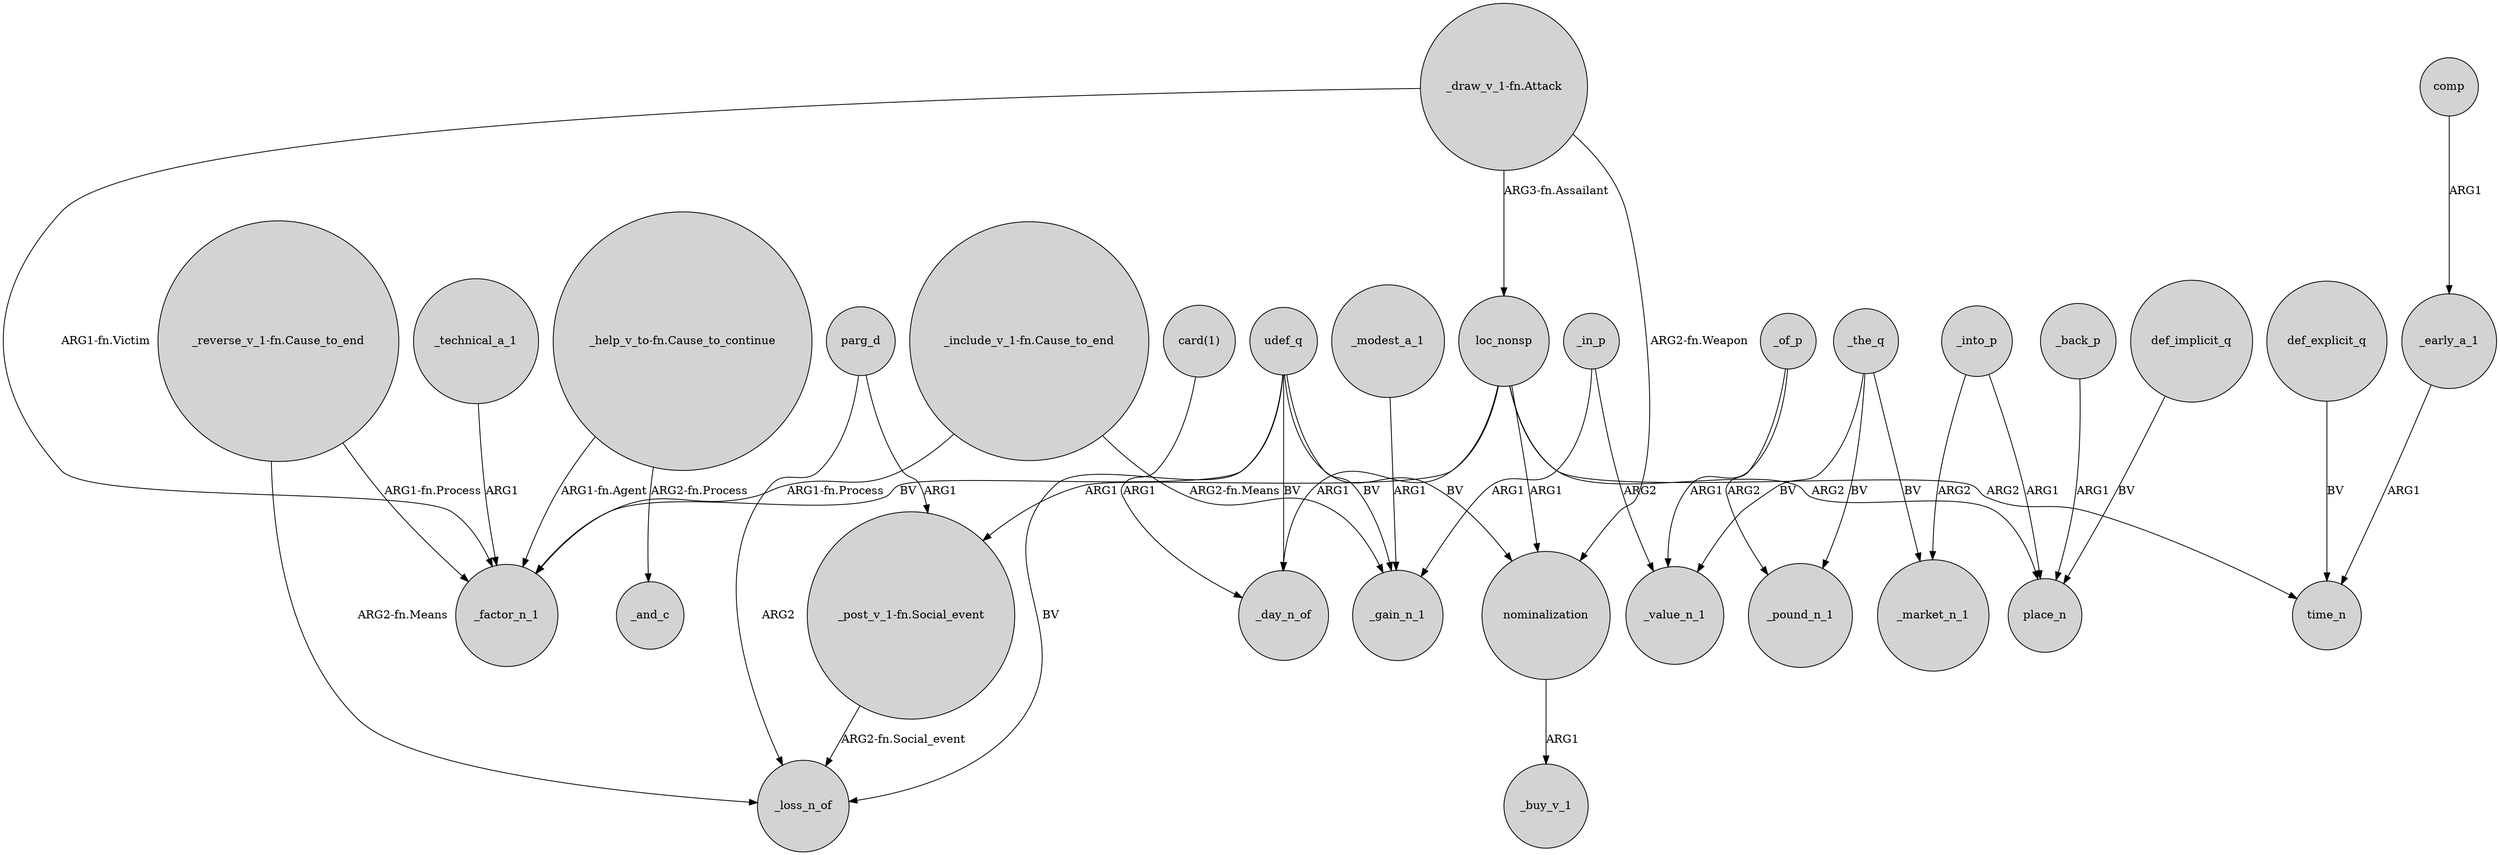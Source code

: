 digraph {
	node [shape=circle style=filled]
	_early_a_1 -> time_n [label=ARG1]
	"_include_v_1-fn.Cause_to_end" -> _gain_n_1 [label="ARG2-fn.Means"]
	"_post_v_1-fn.Social_event" -> _loss_n_of [label="ARG2-fn.Social_event"]
	nominalization -> _buy_v_1 [label=ARG1]
	parg_d -> _loss_n_of [label=ARG2]
	def_implicit_q -> place_n [label=BV]
	"_help_v_to-fn.Cause_to_continue" -> _factor_n_1 [label="ARG1-fn.Agent"]
	"_include_v_1-fn.Cause_to_end" -> _factor_n_1 [label="ARG1-fn.Process"]
	loc_nonsp -> "_post_v_1-fn.Social_event" [label=ARG1]
	udef_q -> nominalization [label=BV]
	_the_q -> _pound_n_1 [label=BV]
	comp -> _early_a_1 [label=ARG1]
	loc_nonsp -> nominalization [label=ARG1]
	_the_q -> _market_n_1 [label=BV]
	udef_q -> _day_n_of [label=BV]
	"_draw_v_1-fn.Attack" -> nominalization [label="ARG2-fn.Weapon"]
	_modest_a_1 -> _gain_n_1 [label=ARG1]
	"_reverse_v_1-fn.Cause_to_end" -> _factor_n_1 [label="ARG1-fn.Process"]
	parg_d -> "_post_v_1-fn.Social_event" [label=ARG1]
	_back_p -> place_n [label=ARG1]
	udef_q -> _loss_n_of [label=BV]
	udef_q -> _factor_n_1 [label=BV]
	loc_nonsp -> _day_n_of [label=ARG1]
	"_draw_v_1-fn.Attack" -> _factor_n_1 [label="ARG1-fn.Victim"]
	_in_p -> _value_n_1 [label=ARG2]
	"_draw_v_1-fn.Attack" -> loc_nonsp [label="ARG3-fn.Assailant"]
	_the_q -> _value_n_1 [label=BV]
	_in_p -> _gain_n_1 [label=ARG1]
	_of_p -> _value_n_1 [label=ARG1]
	"card(1)" -> _day_n_of [label=ARG1]
	"_help_v_to-fn.Cause_to_continue" -> _and_c [label="ARG2-fn.Process"]
	loc_nonsp -> place_n [label=ARG2]
	def_explicit_q -> time_n [label=BV]
	loc_nonsp -> time_n [label=ARG2]
	_into_p -> place_n [label=ARG1]
	_technical_a_1 -> _factor_n_1 [label=ARG1]
	_of_p -> _pound_n_1 [label=ARG2]
	"_reverse_v_1-fn.Cause_to_end" -> _loss_n_of [label="ARG2-fn.Means"]
	udef_q -> _gain_n_1 [label=BV]
	_into_p -> _market_n_1 [label=ARG2]
}
